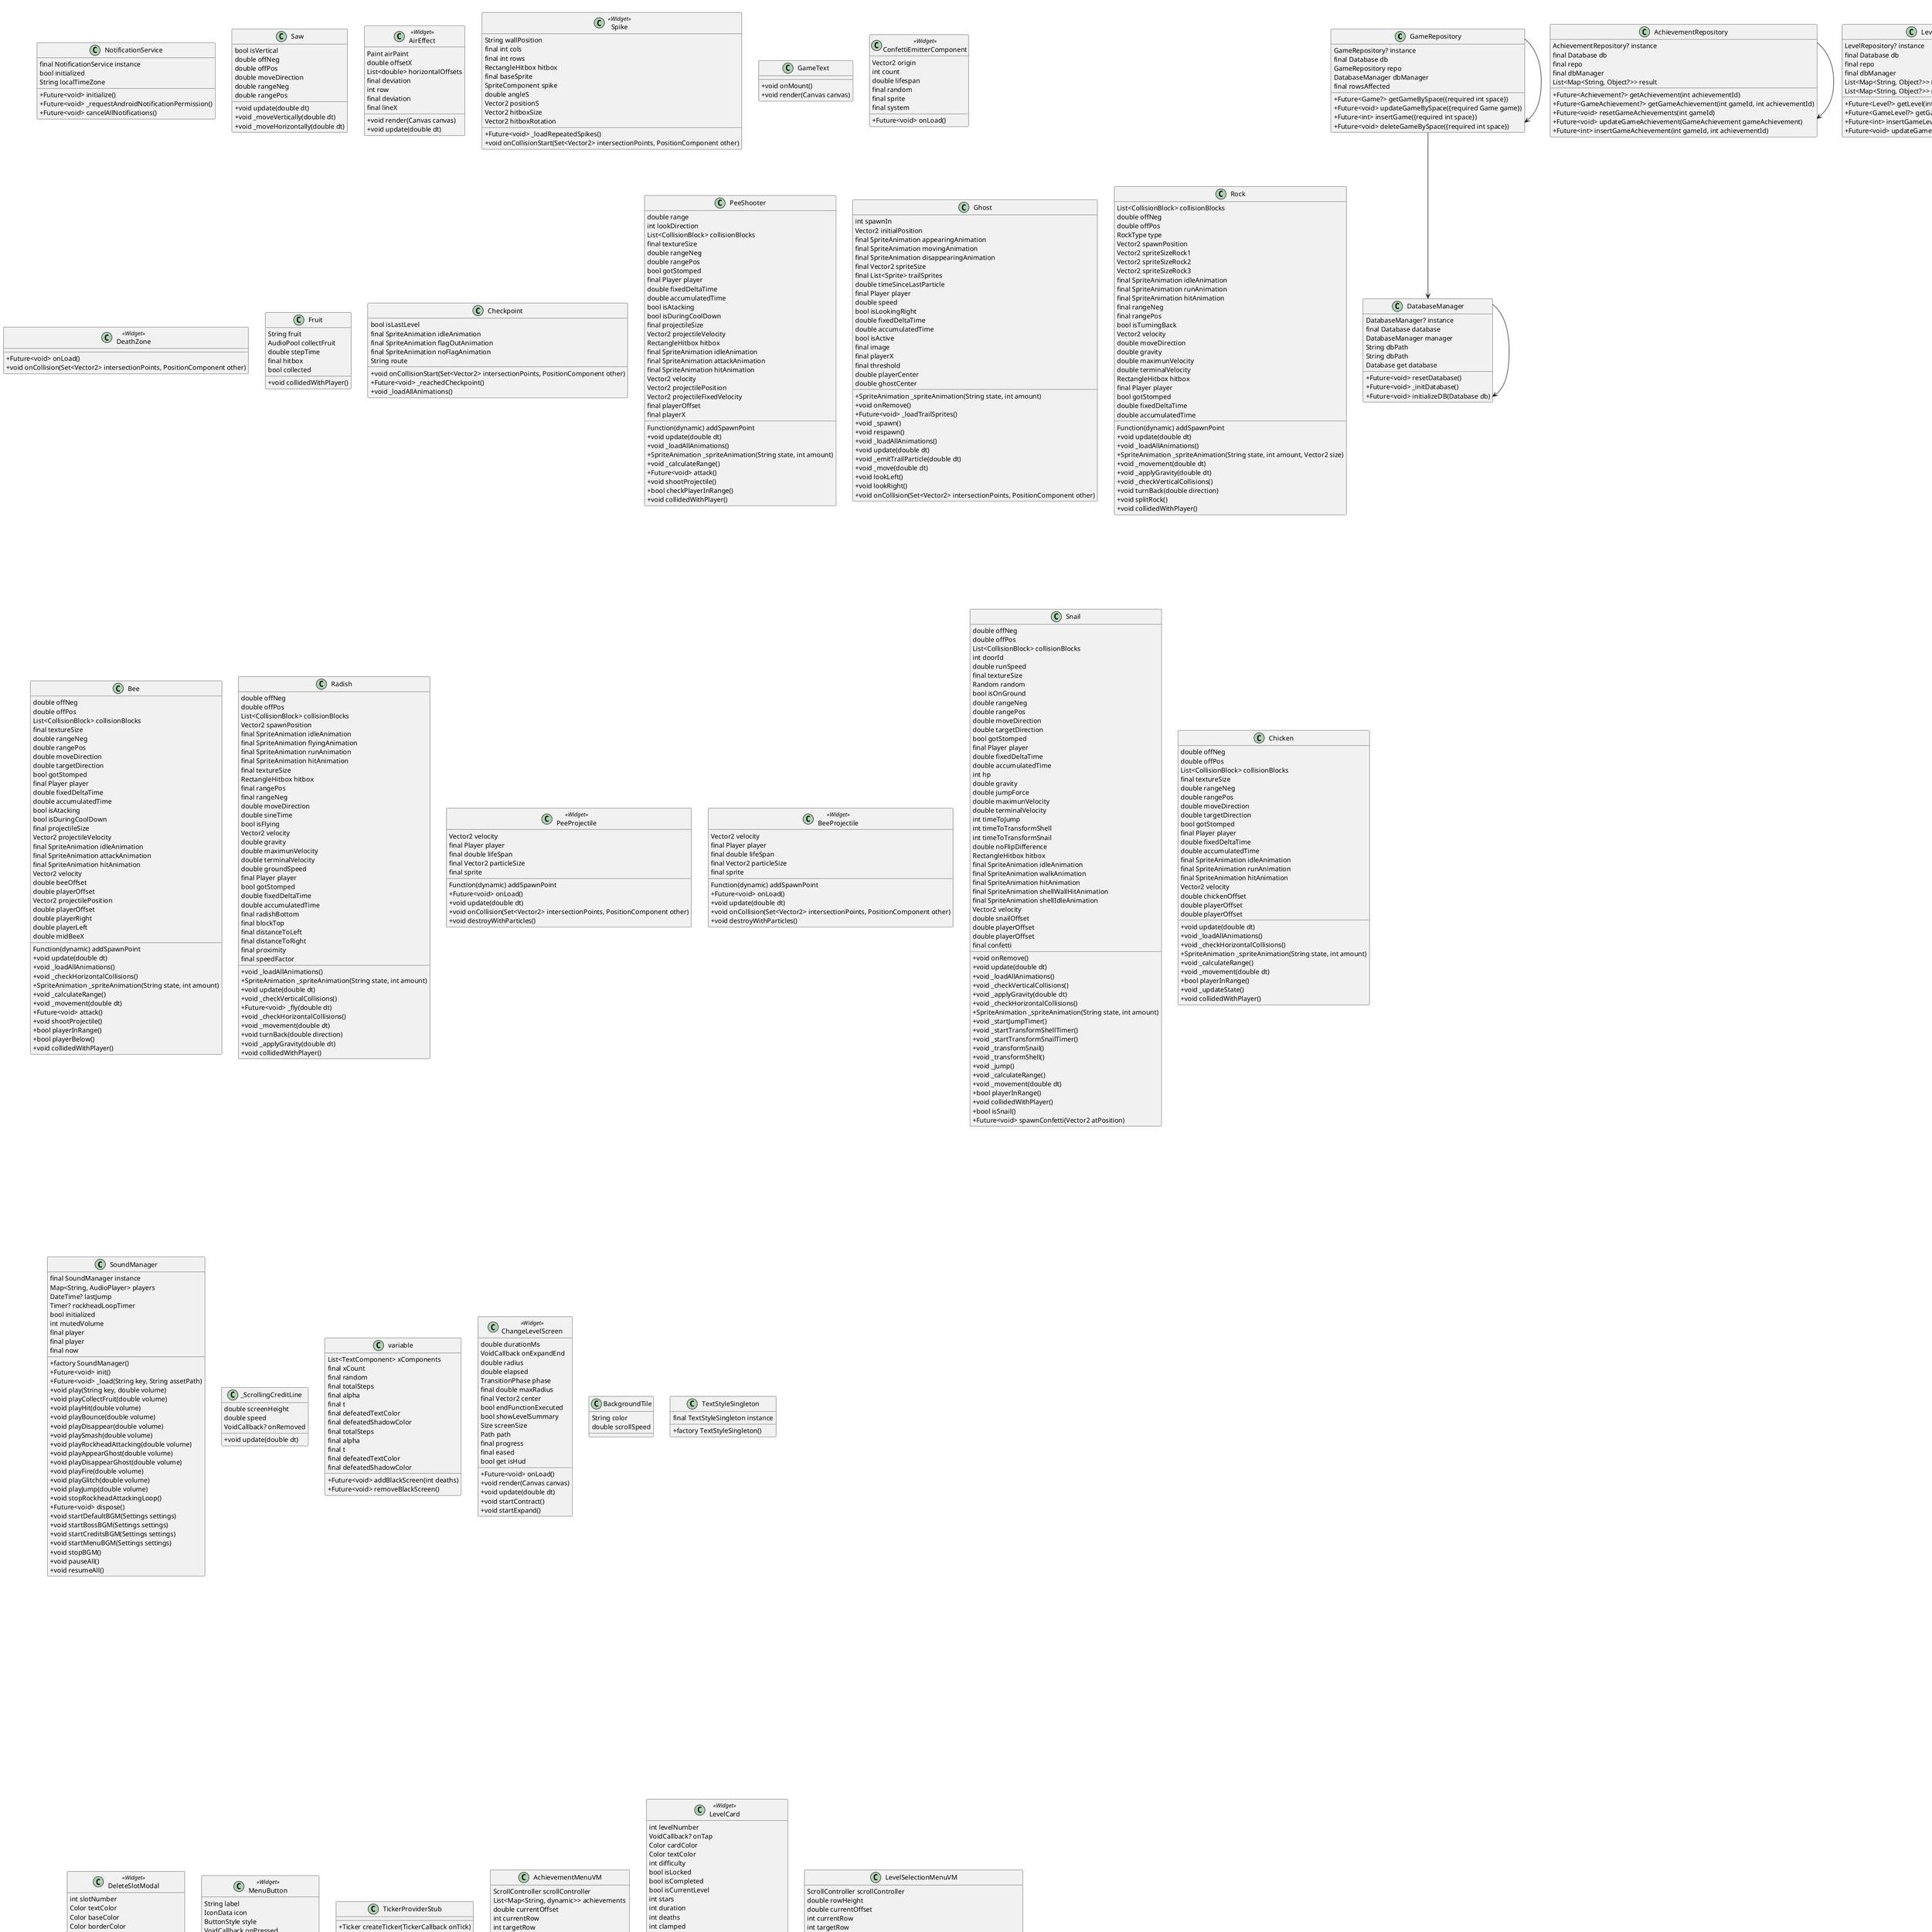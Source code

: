 @startuml
skinparam classAttributeIconSize 0
class GameRepository {
  GameRepository? instance
  final Database db
  GameRepository repo
  DatabaseManager dbManager
  final rowsAffected
  +Future<Game?> getGameBySpace({required int space})
  +Future<void> updateGameBySpace({required Game game})
  +Future<int> insertGame({required int space})
  +Future<void> deleteGameBySpace({required int space})
}
class AchievementRepository {
  AchievementRepository? instance
  final Database db
  final repo
  final dbManager
  List<Map<String, Object?>> result
  +Future<Achievement?> getAchievement(int achievementId)
  +Future<GameAchievement?> getGameAchievement(int gameId, int achievementId)
  +Future<void> resetGameAchievements(int gameId)
  +Future<void> updateGameAchievement(GameAchievement gameAchievement)
  +Future<int> insertGameAchievement(int gameId, int achievementId)
}
class LevelRepository {
  LevelRepository? instance
  final Database db
  final repo
  final dbManager
  List<Map<String, Object?>> result
  List<Map<String, Object?>> result
  +Future<Level?> getLevel(int levelId)
  +Future<GameLevel?> getGameLevel(int gameId, int levelId)
  +Future<int> insertGameLevel(GameLevel gameLevel)
  +Future<void> updateGameLevel(GameLevel gameLevel)
}
class GameCharacterRepository {
  GameCharacterRepository? instance
  final Database db
  final repo
  final dbManager
  List<Map<String, Object?>> characters
  final character
  bool unlock
  int rowsAffected
  +Future<void> insertCharactersForGame({required int gameId})
  +Future<void> deleteGameCharactersByGameId({required int gameId})
}
class SettingsRepository {
  SettingsRepository? instance
  final Database db
  final repo
  final dbManager
  +Future<void> insertDefaultsForGame({required int gameId})
  +Future<void> updateSettings(Settings settings)
  +Future<Settings?> getSettings(int gameId)
}
class GameAchievementRepository {
  GameAchievementRepository? instance
  final Database db
  final repo
  final dbManager
  List<Map<String, Object?>> achievements
  final rowsAffected
  +Future<void> insertAchievementsForGame({required int gameId})
}
class CharacterRepository {
  CharacterRepository? instance
  final Database db
  final repo
  final dbManager
  List<Map<String, Object?>> result
  +Future<Character?> getCharacter(int characterId)
  +Future<GameCharacter?> getGameCharacter(int gameId, int characterId)
  +Future<void> resetGameCharacters(int gameId)
  +Future<void> updateGameCharacter(GameCharacter gameCharacter)
  +Future<int> insertGameCharacter(int gameId, int characterId)
}
class GameLevelRepository {
  GameLevelRepository? instance
  final Database db
  num get defaultUnlockedLevels
  final repo
  final dbManager
  List<Map<String, Object?>> levels
  final level
  final rowsAffected
  +Future<void> insertLevelsForGame({required int gameId})
  +Future<void> deleteGameLevelByGameId({required int gameId})
}
class GameLevel {
  int id
  int levelId
  int gameId
  bool completed
  bool unlocked
  int stars
  DateTime dateCompleted
  DateTime lastTimeCompleted
  int? time
  int deaths
  +String toString()
}
class GameCharacter {
  int id
  int gameId
  int characterId
  bool unlocked
  bool equipped
  DateTime dateUnlocked
  +String toString()
}
class GameAchievement {
  int id
  int gameId
  int achievementId
  DateTime dateAchieved
  bool achieved
  +String toString()
}
class Level {
  Player player
  String levelName
  TiledComponent level
  List<CollisionBlock> collisionBlocks
  final Stopwatch levelTimer
  int lastMinDeaths
  int lastMinTime
  int deathCount
  int starsCollected
  int get levelTime
  GameLevel? levelData
  LevelService service
  final text
  final position
  final spawnPointsLayer
  final isVertical
  final offNeg
  final offPos
  LevelService service
  final collisionsLayer
  final backgroundLayer
  final backgroundColor
  final backgroundTile
  +Future<void> chargeLevel(GameLevel? level)
  +void _startLevel()
  +void registerDeath()
  +void stopLevelTimer()
  +void resumeLevelTimer()
  +void _addGameText()
  +void respawnObjects()
  +void _spawningObjects()
  +Future<void> saveLevel()
  +void openDoor(int doorId)
  +void starCollected()
  +void _addCollisions()
  +void addSpawnPoint(var spawnPoint)
  +void addCollisionBlock(CollisionBlock collisionBlock)
  +void removeCollisionBlock(CollisionBlock collisionBlock)
  +bool checkpointEnabled()
  +bool _hasFruits()
  +void _scrollingBackground()
}
class Game {
  int id
  DateTime createdAt
  DateTime lastTimePlayed
  int space
  int currentLevel
  int totalDeaths
  int totalTime
  +String toString()
}
class Character {
  int id
  String name
  String description
  int requiredStars
  +Character copy()
  +String toString()
}
class Achievement {
  int id
  String title
  String description
  int difficulty
  +String toString()
}
class Settings {
  int id
  int gameId
  double hudSize
  double controlSize
  bool isLeftHanded
  bool showControls
  bool isMusicActive
  bool isSoundEnabled
  double gameVolume
  double musicVolume
  +String toString()
}
class AchievementService {
  AchievementService? instance
  final AchievementRepository achievementRepository
  final service
  var gameAchievement
  final achievements
  final gameAchievements
  +Future<void> unlockAchievement(int gameId, int achievementId)
  +Future<void> resetAchievementsForGame(int gameId)
  +Future<GameAchievement?> getGameAchievementByIds({required int gameId, required int achievementId})
}
class GameService {
  GameService? instance
  final GameRepository gameRepository
  final SettingsRepository settingsRepository
  final GameLevelRepository gameLevelRepository
  final GameAchievementRepository gameAchievementRepository
  final GameCharacterRepository gameCharacterRepository
  GameService service
  DateTime epoch
  List<Game> validGames
  Game game
  Game? existing
  int newGameId
  Game newGame
  Game? game
  +Future<void> saveGameBySpace({required Game? game})
  +Future<Game> getLastPlayedOrCreate()
  +Future<void> unlockEverythingForGame({required int space})
  +Future<Game> getOrCreateGameBySpace({required int space})
  +Future<Game?> getGameBySpace({required int space})
  +Future<void> deleteGameBySpace({required int space})
}
class SettingsService {
  SettingsService? instance
  final SettingsRepository settingsRepository
  final service
  +Future<void> updateSettings(Settings settings)
  +Future<Settings?> getSettingsForGame(int gameId)
}
class LevelService {
  LevelService? instance
  final LevelRepository levelRepository
  final service
  final levels
  final gameLevels
  var gameLevel
  final now
  final newId
  final allLevels
  final currentLevelIndex
  final nextLevelId
  var nextGameLevel
  final levels
  +Future<GameLevel?> getGameLevelByGameAndLevelName({required int gameId, required String levelName})
}
class CharacterService {
  CharacterService? instance
  final CharacterRepository characterRepository
  final service
  final gameCharacter
  final characters
  List<GameCharacter> characters
  List<Character> allDefinitions
  GameCharacter? equipped
  List<GameCharacter> unlocked
  final aStars
  final bStars
  GameCharacter selected
  bool isTarget
  Character selectedDef
  final characters
  final gameCharacters
  List<GameCharacter> characters
  List<Character> allDefinitions
  GameCharacter? equipped
  List<GameCharacter> unlocked
  final aStars
  final bStars
  bool isTarget
  +Future<void> unlockCharacter(int gameId, int characterId)
  +Future<void> equipCharacter(int gameId, int characterId)
  +Future<void> resetCharactersForGame(int gameId)
  +Future<String> getEquippedCharacterName(int gameId)
  +Future<Character> getEquippedCharacter(int gameId)
}
class DatabaseManager {
  DatabaseManager? instance
  final Database database
  DatabaseManager manager
  String dbPath
  String dbPath
  Database get database
  +Future<void> resetDatabase()
  +Future<void> _initDatabase()
  +Future<void> initializeDB(Database db)
}
class AchievementManager {
  FruitCollector game
  List<Map<String, dynamic>> allAchievements
  final achievementService
  final achievementData
  final unlockedAchievements
  Achievement achievement
  GameAchievement gameAchievement
  final alreadyUnlocked
  final condition
  final nextAchievement
  +Future<void> evaluate()
  +void _showAchievementUnlocked(Achievement achievement)
  +void tryShowNextToast()
}
class NotificationService {
  final NotificationService instance
  bool initialized
  String localTimeZone
  +Future<void> initialize()
  +Future<void> _requestAndroidNotificationPermission()
  +Future<void> cancelAllNotifications()
}
class CustomHitbox {
  double offsetX
  double offsetY
  double width
  double height
}
class Door {
  int id
  Function(CollisionBlock) addCollisionBlock
  Function(CollisionBlock) removeCollisionBlock
  final textureSize
  final SpriteAnimation closeAnimation
  final SpriteAnimation openAnimation
  CollisionBlock? collisionBlock
  +void _loadAllAnimations()
  +void openDoor()
  +SpriteAnimation _spriteAnimation(String state, int amount)
}
class CollisionBlock <<Widget>> {
  bool isPlatform
  bool isSand
  +Future<void> onLoad()
}
class AlternatingBlock {
  bool isRed
  SpriteComponent spriteComponent
  Sprite blockActive
  Sprite blockInactive
  bool isRedActive
  bool timerStarted
  final List<AlternatingBlock> instances
  RectangleHitbox hitbox
  bool isActive
  final spriteSheet
  +Future<void> onLoad()
  +void _loadSprites()
  +Sprite _getTile(int col, int row)
  +void _startPeriodicToggle()
  +void _updateSprite()
  +void onCollision(Set<Vector2> intersectionPoints, PositionComponent other)
}
class LootBox {
  Function(CollisionBlock) addCollisionBlock
  Function(CollisionBlock) removeCollisionBlock
  Function(dynamic) addSpawnPoint
  String objectInside
  int hp
  final Player player
  CollisionBlock collisionBlock
  final SpriteAnimation idleAnimation
  final SpriteAnimation hitAnimation
  final textureSize
  Vector2 keyPosition
  Stars key
  +void _loadAllAnimations()
  +SpriteAnimation _spriteAnimation(String state, int amount)
  +void collidedWithPlayer()
  +void dropObject()
}
class FallingBlock {
  int fallingDuration
  Vector2 initialPosition
  bool isSideSensible
  SpriteAnimationComponent sprite
  bool isFalling
  double fixedDeltaTime
  double accumulatedTime
  Vector2 fallingVelocity
  bool isOnGround
  bool hasCollided
  bool isPlayerOnPlatform
  Player player
  List<CollisionBlock> collisionBlocks
  final delta
  final realPlayerX
  bool isWithinX
  final playerBottom
  final isOnTop
  final futureBottom
  final blockTop
  final intersectsVertically
  +Future<void> onLoad()
  +void update(double dt)
  +void _startFalling()
  +void _stopFalling()
  +void _comeBack()
  +bool _checkPlayerOnPlatform()
  +bool _checkBlockCollisionBelow(Vector2 delta)
}
class Trampoline {
  double powerBounce
  Function(CollisionBlock) addCollisionBlock
  final textureSize
  final SpriteAnimation idleAnimation
  final SpriteAnimation jumpAnimation
  CollisionBlock collisionBlock
  final Player player
  +void _loadAllAnimations()
  +SpriteAnimation _spriteAnimation(String state, int amount)
  +void collidedWithPlayer()
}
class Saw {
  bool isVertical
  double offNeg
  double offPos
  double moveDirection
  double rangeNeg
  double rangePos
  +void update(double dt)
  +void _moveVertically(double dt)
  +void _moveHorizontally(double dt)
}
class AirEffect <<Widget>> {
  Paint airPaint
  double offsetX
  List<double> horizontalOffsets
  final deviation
  int row
  final deviation
  final lineX
  +void render(Canvas canvas)
  +void update(double dt)
}
class Spike <<Widget>> {
  String wallPosition
  final int cols
  final int rows
  RectangleHitbox hitbox
  final baseSprite
  SpriteComponent spike
  double angleS
  Vector2 positionS
  Vector2 hitboxSize
  Vector2 hitboxRotation
  +Future<void> _loadRepeatedSpikes()
  +void onCollisionStart(Set<Vector2> intersectionPoints, PositionComponent other)
}
class FireBlock <<Widget>> {
  int startIn
  String fireDirection
  Function(CollisionBlock) addCollisionBlock
  final SpriteAnimation onAnimation
  final SpriteAnimation offAnimation
  final SpriteAnimationGroupComponent<FireBlockState> fireSprite
  bool isOn
  final Map<int, int> fireBlockCounters
  CollisionBlock collisionBlock
  RectangleHitbox attackHitbox
  Vector2 collisionPosition
  Vector2 hitboxPosition
  Vector2 spritePosition
  double spriteAngle
  final isFirstInstance
  final isPlayerInside
  +Future<void> onLoad()
  +void onRemove()
  +void rotate()
  +void _loadAnimations()
  +SpriteAnimation _spriteAnimation(String state, int amount)
  +void _startPeriodicToggle()
  +void onCollision(Set<Vector2> intersectionPoints, PositionComponent other)
  +void removeSound()
}
class Fan {
  bool directionRight
  double fanDistance
  Function(CollisionBlock) addCollisionBlock
  final textureSize
  CollisionBlock collisionBlock
  final SpriteAnimation offAnimation
  final SpriteAnimation onAnimation
  final Player player
  final fanDirection
  final Vector2 windVelocity
  Vector2 hitboxSize
  +void createHitbox()
  +void _loadAllAnimations()
  +SpriteAnimation _spriteAnimation(String state, int amount)
  +void collidedWithPlayer()
  +void onCollisionEnd(PositionComponent other)
}
class GameText {
  +void onMount()
  +void render(Canvas canvas)
}
class ConfettiEmitterComponent <<Widget>> {
  Vector2 origin
  int count
  double lifespan
  final random
  final sprite
  final system
  +Future<void> onLoad()
}
class Stars {
  String name
  double stepTime
  bool collected
  final previousBest
  final newStars
  +void collidedWithPlayer()
}
class DeathZone <<Widget>> {
  +Future<void> onLoad()
  +void onCollision(Set<Vector2> intersectionPoints, PositionComponent other)
}
class Player {
  String character
  SpriteAnimation idleAnimation
  SpriteAnimation runningAnimation
  SpriteAnimation jumpingAnimation
  SpriteAnimation fallingAnimation
  SpriteAnimation hitAnimation
  SpriteAnimation appearingAnimation
  SpriteAnimation disappearingAnimation
  SpriteAnimation doubleJumpingAnimation
  SpriteAnimation wallSlideAnimation
  double gravity
  double jumpForce
  double maximunVelocity
  double terminalVelocity
  double moveSpeed
  bool hasReached
  double horizontalMovement
  Vector2 statringPosition
  Vector2 velocity
  Vector2 windVelocity
  bool isOnGround
  bool isOnWall
  bool isOnSand
  bool hasJumped
  int jumpCount
  double fixedDeltaTime
  double accumulatedTime
  bool hasDoubleJumped
  int lastWall
  bool gotHit
  bool isRespawning
  bool isLeftKeyPressed
  bool isRightKeyPressed
  bool isDownPressed
  List<CollisionBlock> collisionBlocks
  CustomHitbox hitbox
  PlayerState playerState
  final isOnRightWall
  final currentWall
  final banana
  +void update(double dt)
  +bool onKeyEvent(KeyEvent event, Set<LogicalKeyboardKey> keysPressed)
  +void onCollisionStart(Set<Vector2> intersectionPoints, PositionComponent other)
  +void onCollision(Set<Vector2> intersectionPoints, PositionComponent other)
  +void _loadAllAnimations()
  +SpriteAnimation _spriteAnimation(String state, int amount, {double stepTime = stepTime})
  +SpriteAnimation _specialSpriteAnimation(String state, int amount)
  +void _updatePlayerMovement(double dt)
  +void _playerJump(double dt)
  +void _updatePlayerState()
  +void _checkHorizontalCollisions()
  +void _applyGravity(double dt)
  +void _checkVerticalCollisions()
  +Future<void> _respawn()
  +Future<void> _animationRespawn()
  +Future<void> _reachedCheckpoint(Checkpoint other)
  +void collidedWithEnemy()
  +void updateCharacter()
  +void loadNewCharacterAnimations()
}
class Fruit {
  String fruit
  AudioPool collectFruit
  double stepTime
  final hitbox
  bool collected
  +void collidedWithPlayer()
}
class Checkpoint {
  bool isLastLevel
  final SpriteAnimation idleAnimation
  final SpriteAnimation flagOutAnimation
  final SpriteAnimation noFlagAnimation
  String route
  +void onCollisionStart(Set<Vector2> intersectionPoints, PositionComponent other)
  +Future<void> _reachedCheckpoint()
  +void _loadAllAnimations()
}
class PeeShooter {
  double range
  int lookDirection
  List<CollisionBlock> collisionBlocks
  Function(dynamic) addSpawnPoint
  final textureSize
  double rangeNeg
  double rangePos
  bool gotStomped
  final Player player
  double fixedDeltaTime
  double accumulatedTime
  bool isAtacking
  bool isDuringCoolDown
  final projectileSize
  Vector2 projectileVelocity
  RectangleHitbox hitbox
  final SpriteAnimation idleAnimation
  final SpriteAnimation attackAnimation
  final SpriteAnimation hitAnimation
  Vector2 velocity
  Vector2 projectilePosition
  Vector2 projectileFixedVelocity
  final playerOffset
  final playerX
  +void update(double dt)
  +void _loadAllAnimations()
  +SpriteAnimation _spriteAnimation(String state, int amount)
  +void _calculateRange()
  +Future<void> attack()
  +void shootProjectile()
  +bool checkPlayerInRange()
  +void collidedWithPlayer()
}
class Ghost {
  int spawnIn
  Vector2 initialPosition
  final SpriteAnimation appearingAnimation
  final SpriteAnimation movingAnimation
  final SpriteAnimation disappearingAnimation
  final Vector2 spriteSize
  final List<Sprite> trailSprites
  double timeSinceLastParticle
  final Player player
  double speed
  bool isLookingRight
  double fixedDeltaTime
  double accumulatedTime
  bool isActive
  final image
  final playerX
  final threshold
  double playerCenter
  double ghostCenter
  +SpriteAnimation _spriteAnimation(String state, int amount)
  +void onRemove()
  +Future<void> _loadTrailSprites()
  +void _spawn()
  +void respawn()
  +void _loadAllAnimations()
  +void update(double dt)
  +void _emitTrailParticle(double dt)
  +void _move(double dt)
  +void lookLeft()
  +void lookRight()
  +void onCollision(Set<Vector2> intersectionPoints, PositionComponent other)
}
class Rock {
  List<CollisionBlock> collisionBlocks
  double offNeg
  double offPos
  RockType type
  Function(dynamic) addSpawnPoint
  Vector2 spawnPosition
  Vector2 spriteSizeRock1
  Vector2 spriteSizeRock2
  Vector2 spriteSizeRock3
  final SpriteAnimation idleAnimation
  final SpriteAnimation runAnimation
  final SpriteAnimation hitAnimation
  final rangeNeg
  final rangePos
  bool isTurningBack
  Vector2 velocity
  double moveDirection
  double gravity
  double maximunVelocity
  double terminalVelocity
  RectangleHitbox hitbox
  final Player player
  bool gotStomped
  double fixedDeltaTime
  double accumulatedTime
  +void update(double dt)
  +void _loadAllAnimations()
  +SpriteAnimation _spriteAnimation(String state, int amount, Vector2 size)
  +void _movement(double dt)
  +void _applyGravity(double dt)
  +void _checkVerticalCollisions()
  +void turnBack(double direction)
  +void splitRock()
  +void collidedWithPlayer()
}
class Bee {
  double offNeg
  double offPos
  List<CollisionBlock> collisionBlocks
  Function(dynamic) addSpawnPoint
  final textureSize
  double rangeNeg
  double rangePos
  double moveDirection
  double targetDirection
  bool gotStomped
  final Player player
  double fixedDeltaTime
  double accumulatedTime
  bool isAtacking
  bool isDuringCoolDown
  final projectileSize
  Vector2 projectileVelocity
  final SpriteAnimation idleAnimation
  final SpriteAnimation attackAnimation
  final SpriteAnimation hitAnimation
  Vector2 velocity
  double beeOffset
  double playerOffset
  Vector2 projectilePosition
  double playerOffset
  double playerRight
  double playerLeft
  double midBeeX
  +void update(double dt)
  +void _loadAllAnimations()
  +void _checkHorizontalCollisions()
  +SpriteAnimation _spriteAnimation(String state, int amount)
  +void _calculateRange()
  +void _movement(double dt)
  +Future<void> attack()
  +void shootProjectile()
  +bool playerInRange()
  +bool playerBelow()
  +void collidedWithPlayer()
}
class Radish {
  double offNeg
  double offPos
  List<CollisionBlock> collisionBlocks
  Vector2 spawnPosition
  final SpriteAnimation idleAnimation
  final SpriteAnimation flyingAnimation
  final SpriteAnimation runAnimation
  final SpriteAnimation hitAnimation
  final textureSize
  RectangleHitbox hitbox
  final rangePos
  final rangeNeg
  double moveDirection
  double sineTime
  bool isFlying
  Vector2 velocity
  double gravity
  double maximunVelocity
  double terminalVelocity
  double groundSpeed
  final Player player
  bool gotStomped
  double fixedDeltaTime
  double accumulatedTime
  final radishBottom
  final blockTop
  final distanceToLeft
  final distanceToRight
  final proximity
  final speedFactor
  +void _loadAllAnimations()
  +SpriteAnimation _spriteAnimation(String state, int amount)
  +void update(double dt)
  +void _checkVerticalCollisions()
  +Future<void> _fly(double dt)
  +void _checkHorizontalCollisions()
  +void _movement(double dt)
  +void turnBack(double direction)
  +void _applyGravity(double dt)
  +void collidedWithPlayer()
}
class SpikeHead {
  bool isReversed
  final SpriteAnimation idleAnimation
  final SpriteAnimation atackDownAnimation
  final SpriteAnimation atackAnimation
  final SpriteAnimation atackTopAnimation
  double stepTime
  final textureSize
  CustomHitbox hitbox
  bool isAtacking
  bool isComingBack
  Player player
  Vector2 initialPosition
  Vector2 velocity
  double fixedDeltaTime
  double accumulatedTime
  var actualPosition
  final rockheadVisionLeft
  final rockheadVisionRight
  final playerY
  final rockheadY
  final playerMid
  final isAligned
  final isAbove
  +void _loadAllStates()
  +SpriteAnimation _spriteAnimation(String state, int amount)
  +void onCollisionStart(Set<Vector2> intersectionPoints, PositionComponent other)
  +void _updateMovement(double dt)
  +void update(double dt)
  +void checkPlayerPosition()
  +void attack(int direction)
  +void comeBack()
}
class PeeProjectile <<Widget>> {
  Vector2 velocity
  Function(dynamic) addSpawnPoint
  final Player player
  final double lifeSpan
  final Vector2 particleSize
  final sprite
  +Future<void> onLoad()
  +void update(double dt)
  +void onCollision(Set<Vector2> intersectionPoints, PositionComponent other)
  +void destroyWithParticles()
}
class BeeProjectile <<Widget>> {
  Vector2 velocity
  Function(dynamic) addSpawnPoint
  final Player player
  final double lifeSpan
  final Vector2 particleSize
  final sprite
  +Future<void> onLoad()
  +void update(double dt)
  +void onCollision(Set<Vector2> intersectionPoints, PositionComponent other)
  +void destroyWithParticles()
}
class Snail {
  double offNeg
  double offPos
  List<CollisionBlock> collisionBlocks
  int doorId
  double runSpeed
  final textureSize
  Random random
  bool isOnGround
  double rangeNeg
  double rangePos
  double moveDirection
  double targetDirection
  bool gotStomped
  final Player player
  double fixedDeltaTime
  double accumulatedTime
  int hp
  double gravity
  double jumpForce
  double maximunVelocity
  double terminalVelocity
  int timeToJump
  int timeToTransformShell
  int timeToTransformSnail
  double noFlipDifference
  RectangleHitbox hitbox
  final SpriteAnimation idleAnimation
  final SpriteAnimation walkAnimation
  final SpriteAnimation hitAnimation
  final SpriteAnimation shellWallHitAnimation
  final SpriteAnimation shellIdleAnimation
  Vector2 velocity
  double snailOffset
  double playerOffset
  double playerOffset
  final confetti
  +void onRemove()
  +void update(double dt)
  +void _loadAllAnimations()
  +void _checkVerticalCollisions()
  +void _applyGravity(double dt)
  +void _checkHorizontalCollisions()
  +SpriteAnimation _spriteAnimation(String state, int amount)
  +void _startJumpTimer()
  +void _startTransformShellTimer()
  +void _startTransformSnailTimer()
  +void _transformSnail()
  +void _transformShell()
  +void _jump()
  +void _calculateRange()
  +void _movement(double dt)
  +bool playerInRange()
  +void collidedWithPlayer()
  +bool isSnail()
  +Future<void> spawnConfetti(Vector2 atPosition)
}
class Chicken {
  double offNeg
  double offPos
  List<CollisionBlock> collisionBlocks
  final textureSize
  double rangeNeg
  double rangePos
  double moveDirection
  double targetDirection
  bool gotStomped
  final Player player
  double fixedDeltaTime
  double accumulatedTime
  final SpriteAnimation idleAnimation
  final SpriteAnimation runAnimation
  final SpriteAnimation hitAnimation
  Vector2 velocity
  double chickenOffset
  double playerOffset
  double playerOffset
  +void update(double dt)
  +void _loadAllAnimations()
  +void _checkHorizontalCollisions()
  +SpriteAnimation _spriteAnimation(String state, int amount)
  +void _calculateRange()
  +void _movement(double dt)
  +bool playerInRange()
  +void _updateState()
  +void collidedWithPlayer()
}
class SoundManager {
  final SoundManager instance
  Map<String, AudioPlayer> players
  DateTime? lastJump
  Timer? rockheadLoopTimer
  bool initialized
  int mutedVolume
  final player
  final player
  final now
  +factory SoundManager()
  +Future<void> init()
  +Future<void> _load(String key, String assetPath)
  +void play(String key, double volume)
  +void playCollectFruit(double volume)
  +void playHit(double volume)
  +void playBounce(double volume)
  +void playDisappear(double volume)
  +void playSmash(double volume)
  +void playRockheadAttacking(double volume)
  +void playAppearGhost(double volume)
  +void playDisappearGhost(double volume)
  +void playFire(double volume)
  +void playGlitch(double volume)
  +void playJump(double volume)
  +void stopRockheadAttackingLoop()
  +Future<void> dispose()
  +void startDefaultBGM(Settings settings)
  +void startBossBGM(Settings settings)
  +void startCreditsBGM(Settings settings)
  +void startMenuBGM(Settings settings)
  +void stopBGM()
  +void pauseAll()
  +void resumeAll()
}
class CreditsScreen <<Widget>> {
  Function gameAdd
  Function gameRemove
  FruitCollector game
  List<_ScrollingCreditLine> creditLines
  Vector2 screenSize
  RectangleComponent fadeOverlay
  _FadeUpdateComponent fadeUpdateComponent
  bool hasFinished
  double durationInSeconds
  double elapsed
  double progress
  double spacing
  double startY
  TextStyle titleStyle
  TextStyle finalStyle
  double titleFontSize
  String rawText
  String trimmed
  bool isFinal
  bool isSectionTitle
  bool isBigTitle
  bool isLast
  String clean
  double yOffset
  String char
  final color
  String clean
  double yOffset
  TextStyle style
  +Future<void> show()
  +void _startFadeOverlay()
  +void _spawnCreditLines()
  +void _onCreditsFinished()
}
class _ScrollingCreditLine {
  double screenHeight
  double speed
  VoidCallback? onRemoved
  +void update(double dt)
}
class _FadeUpdateComponent <<Widget>> {
  +void update(double dt)
}
class DeathScreen {
  Function gameAdd
  Function gameRemove
  FruitCollector game
  final random
  RectangleComponent blackScreen
}
class variable {
  List<TextComponent> xComponents
  final xCount
  final random
  final totalSteps
  final alpha
  final t
  final defeatedTextColor
  final defeatedShadowColor
  final totalSteps
  final alpha
  final t
  final defeatedTextColor
  final defeatedShadowColor
  +Future<void> addBlackScreen(int deaths)
  +Future<void> removeBlackScreen()
}
class ChangeLevelScreen <<Widget>> {
  double durationMs
  VoidCallback onExpandEnd
  double radius
  double elapsed
  TransitionPhase phase
  final double maxRadius
  final Vector2 center
  bool endFunctionExecuted
  bool showLevelSummary
  Size screenSize
  Path path
  final progress
  final eased
  bool get isHud
  +Future<void> onLoad()
  +void render(Canvas canvas)
  +void update(double dt)
  +void startContract()
  +void startExpand()
}
class LevelSummaryOverlay <<Widget>> {
  VoidCallback onContinue
  FruitCollector game
  String get levelName
  int get difficulty
  int get deaths
  int get stars
  int get time
  List<Widget> stars
  int minutes
  int remainingSeconds
  String paddedSeconds
  +Widget build(BuildContext context)
  +Widget _iconValue({required IconData icon, required String value, required TextStyle style})
  +Widget _starsRow(int count)
  +String _formatTime(int seconds)
  +String _difficultyText(int value)
}
class LoadingBanana {
  FruitCollector game
  final buttonSize
  final image
  +Future<void> show()
  +void onGameResize(Vector2 size)
}
class BackgroundTile {
  String color
  double scrollSpeed
}
class CharacterManager {
  FruitCollector game
  List<Map<String, dynamic>> allCharacters
  final characterService
  final charactersData
  final userStars
  Character character
  GameCharacter gameCharacter
  final alreadyUnlocked
  final nextCharacter
  +Future<void> evaluate()
  +void _showCharacterUnlocked(Character character)
  +void tryShowNextToast()
}
class TextStyleSingleton {
  final TextStyleSingleton instance
  +factory TextStyleSingleton()
}
class LevelSelection <<Widget>> {
  double buttonSize
  bool isAvaliable
  +void onTapDown(TapDownEvent event)
}
class AchievementsButton <<Widget>> {
  double buttonSize
  bool isAvaliable
  +void onTapDown(TapDownEvent event)
}
class CustomJoystick <<Widget>> {
  double controlSize
  double leftMargin
  JoystickComponent joystick
  Player player
  bool wasIdle
  Vector2 tapPosition
  double screenWidth
  double screenHeight
  bool isLeftSideTap
  bool isBottomHalf
  +Future<void> onLoad()
  +void _addJoystick()
  +void update(double dt)
  +void onGameResize(Vector2 size)
  +void _updateJoystick()
  +void onTapDown(TapDownEvent event)
  +void onTapUp(TapUpEvent event)
}
class JumpButton <<Widget>> {
  double buttonSize
  SpriteComponent buttonSprite
  +void onGameResize(Vector2 gameSize)
  +void _setSizeAndPosition(Vector2 gameSize)
  +? Vector2(0, gameSize.y / 2)
  +void onTapDown(TapDownEvent event)
  +void onTapUp(TapUpEvent event)
}
class OpenMenuButton <<Widget>> {
  double buttonSize
  bool isAvaliable
  +void onGameResize(Vector2 size)
  +void onTapDown(TapDownEvent event)
}
class ChangePlayerSkinButton <<Widget>> {
  double buttonSize
  bool isAvaliable
  +void onTapDown(TapDownEvent event)
}
class PauseMenu <<Widget>> {
  FruitCollector game
  +Widget build(BuildContext context)
}
class PauseMenuVM {
  FruitCollector game
  final TextStyle textStyle
  String get pauseTitle
  String get resumeLabel
  String get settingsLabel
  String get mainMenuLabel
  bool get canResume
  +void initialize()
  +void resumeGame()
  +void openSettings()
  +void goToMainMenu()
}
class SettingsMenu <<Widget>> {
  FruitCollector game
  +Widget build(BuildContext context)
}
class ToggleMusicVolumeWidget <<Widget>> {
  FruitCollector game
  Function updateMusicVolume
}
class _ToggleMusicVolumeWidgetState <<Widget>> {
  FruitCollector game
  Function updateMusicVolume
  bool isMuted
  double value
  bool isSliderActive
  +Widget build(BuildContext context)
  +double? onChanged(dynamic value)
  +void changeState()
}
class ResizeHUD <<Widget>> {
  FruitCollector game
  Function updateSizeHUD
}
class _ResizeHUDState <<Widget>> {
  FruitCollector game
  Function updateSizeHUD
  double value
  +Widget build(BuildContext context)
  +double? onChanged(dynamic value)
}
class ResizeControls <<Widget>> {
  FruitCollector game
  Function updateSizeControls
  Function updateIsLeftHanded
  Function updateShowControls
}
class _ResizeControlsState <<Widget>> {
  FruitCollector game
  Function updateSizeControls
  Function updateIsLeftHanded
  Function updateShowControls
  double value
  bool isLeftHanded
  bool showControls
  bool get isDesktop
  +Widget build(BuildContext context)
  +double? onChanged(dynamic value)
}
class NumberSlider <<Widget>> {
  FruitCollector game
  double value
  double minValue
  Function(dynamic) onChanged
  bool isActive
  +_NumberSliderState createState()
}
class _NumberSliderState <<Widget>> {
  FruitCollector game
  double value
  Function(dynamic) onChanged
  bool isActive
  +set setValue(double newValue)
  +void didUpdateWidget(covariant NumberSlider oldWidget)
  +Widget build(BuildContext context)
}
class ToggleGameVolumeWidget <<Widget>> {
  FruitCollector game
  Function updateGameVolume
}
class _ToggleGameVolumeWidgetState <<Widget>> {
  FruitCollector game
  Function updateGameVolume
  bool isMuted
  double value
  bool isSliderActive
  +Widget build(BuildContext context)
  +double? onChanged(dynamic value)
  +void changeState()
}
class SettingsMenuViewModel {
  double hudSize
  double controlSize
  double gameVolume
  double musicVolume
  bool isLeftHanded
  bool showControls
  FruitCollector game
  +void init({required FruitCollector game})
  +void updateHudSize(double value)
  +void updateControlSize(double value)
  +void updateGameVolume(double value)
  +void updateMusicVolume(double value)
  +void updateIsLeftHanded(bool value)
  +void updateShowControls(bool value)
  +void applySettings()
  +void backToPauseMenu()
  +void confirmAndBackToPauseMenu()
}
class MainMenu <<Widget>> {
  FruitCollector game
  double topPadding
  bool isMobile
  +Widget build(BuildContext context)
}
class GameSelector <<Widget>> {
  FruitCollector game
  double topPadding
  +Widget build(BuildContext context)
}
class BackgroundWidget <<Widget>> {
}
class _BackgroundWidgetState <<Widget>> {
  List<String> gifPaths
  int currentGif
  Timer gifTimer
  +void initState()
  +void dispose()
  +Widget build(BuildContext context)
}
class SlotButton <<Widget>> {
  Game? gameSlot
  int slotNumber
  Color textColor
  ButtonStyle style
  VoidCallback onPressed
  VoidCallback onDelete
  bool isEmpty
  +Widget build(BuildContext context)
}
class DeleteSlotModal <<Widget>> {
  int slotNumber
  Color textColor
  Color baseColor
  Color borderColor
  VoidCallback onCancel
  VoidCallback onConfirm
  +Widget build(BuildContext context)
}
class MenuButton <<Widget>> {
  String label
  IconData icon
  ButtonStyle style
  VoidCallback onPressed
  bool enabled
  +Widget build(BuildContext context)
}
class TickerProviderStub {
  +Ticker createTicker(TickerCallback onTick)
}
class MainMenuVM {
  FruitCollector game
  TickerProvider vsync
  final AnimationController logoController
  final Animation<double> logoAnimation
  GameService service
  Game lastGame
  bool isSoundOn
  bool isLoading
  bool get isSoundOn
  bool get isLoading
  String get titleText
  String get continueLabel
  String get loadGameLabel
  String get quitLabel
  +Future<void> initialize(BuildContext context)
  +bool isMobile(BuildContext context)
  +Future<void> _loadLastGame()
  +void _applyInitialMusic()
  +void toggleVolume()
  +Future<void> onContinuePressed()
  +void onLoadGamePressed()
  +void onQuitPressed()
  +void dispose()
}
class GameSelectorVM {
  FruitCollector game
  Game? slot1
  Game? slot2
  Game? slot3
  GameService? gameService
  int? slotToDelete
  Game? get slot1
  Game? get slot2
  Game? get slot3
  int? get slotToDelete
  String get titleText
  String get backLabel
  +Future<void> _ensureGameService()
  +Future<void> loadSlots()
  +Future<void> selectSlot(int slotNumber)
  +void confirmDelete(int slotNumber)
  +void cancelDelete()
  +Future<void> deleteSlot(int slotNumber)
  +void goBackToMainMenu()
}
class AchievementMenu <<Widget>> {
  FruitCollector game
  List<Map<String, dynamic>> achievements
}
class _AchievementMenuState <<Widget>> {
  ScrollController scrollController
  double currentOffset
  int currentRow
  int targetRow
  double targetOffset
  double maxWidth
  double maxHeight
  Map<String, dynamic> achievementData
  Achievement achievement
  GameAchievement gameAchievement
  +void _scrollByRow({required bool forward})
  +void _onBack()
  +Widget build(BuildContext context)
  +void dispose()
}
class AchievementDetails <<Widget>> {
  FruitCollector game
  Achievement achievement
  GameAchievement gameAchievement
  double maxWidth
  double maxHeight
  double imageSize
  +Widget build(BuildContext context)
  +void _onBack()
}
class AchievementToast <<Widget>> {
  Achievement achievement
  VoidCallback onDismiss
  FruitCollector game
  +Widget build(BuildContext context)
  +void onTap()
}
class AchievementMenuVM {
  ScrollController scrollController
  List<Map<String, dynamic>> achievements
  double currentOffset
  int currentRow
  int targetRow
  double targetOffset
  +void scrollByRow({required bool forward})
  +void dispose()
}
class BaseModel {
  bool disposed
  String? errorTitle
  String? errorDescription
  String? emptyTitle
  String? emptyDescription
  bool busy
  bool get busy
  bool isEmpty
  bool hasErrors
  +void dispose()
  +void notifyListeners()
  +void setBusy(bool value)
  +void setEmpty({bool empty = true})
  +void setError({String? errorTitle, String? errorDescription})
}
class LevelSelectionMenu <<Widget>> {
  int totalLevels
  FruitCollector game
  ScrollController scrollController
  double maxWidth
  double maxHeight
  double availableWidth
  double calculatedCardsPerRow
  double cardsPerRow
  double cardSize
  double rowHeight
  double currentOffset
  int currentRow
  int targetRow
  double targetOffset
  int level
  bool isUnlocked
  bool isCompleted
  +Widget build(BuildContext context)
  +void onBack()
  +void scrollByRow({required bool forward, required double rowSize})
}
class LevelCard <<Widget>> {
  int levelNumber
  VoidCallback? onTap
  Color cardColor
  Color textColor
  int difficulty
  bool isLocked
  bool isCompleted
  bool isCurrentLevel
  int stars
  int duration
  int deaths
  int clamped
  double t
  HSLColor hsl
  HSLColor lighter
  Color disabledColor
  Color baseBorderColor
  String timeText
  String deathsText
  +Color _calculateBorderColor()
  +Color _lighten(Color color, double amount)
  +Widget build(BuildContext context)
  +? _lighten(cardColor, 0.075)
}
class LevelSelectionMenuVM {
  ScrollController scrollController
  double rowHeight
  double currentOffset
  int currentRow
  int targetRow
  double targetOffset
  +void scrollByRow({required bool forward, required double rowSize})
  +void dispose()
}
class CharacterToast <<Widget>> {
  Character character
  VoidCallback onDismiss
  FruitCollector game
  +Widget build(BuildContext context)
  +void onTap()
}
class CharacterSelection <<Widget>> {
  FruitCollector game
  double maxWidth
  double maxHeight
  double avatarSize
  +Widget build(BuildContext context)
}
class CharacterCardFlip <<Widget>> {
  double angle
  bool isFrontVisible
  bool isUnlocked
  Character character
  double size
  VoidCallback onTap
  +Widget build(BuildContext context)
  +? _buildFront()
  +Widget _buildFront()
  +Widget _buildBack()
}
class CharacterSelectionVM {
  final AnimationController animationController
  final Animation<double> rotation
  bool isFront
  FruitCollector game
  int selectedCharacterIndex
  int numCharacters
  final int userStars
  Character get currentCharacter
  GameCharacter get currentGameCharacter
  double get angle
  +void _notifyListeners()
  +void refreshFromGame()
  +void _initializeData()
  +void nextCharacter()
  +void previousCharacter()
  +void selectCharacter()
  +void goBack()
  +void flipCard()
  +void dispose()
}
class BaseWidget {
  T? model
  Widget? child
  +final Function(T)
  +final Function(T)
}
class _BaseWidgetState <<Widget>> {
  T? model
  +void initState()
  +Widget build(BuildContext context)
}
class FruitCollector <<Widget>> {
  CameraComponent cam
  GameService? gameService
  LevelService? levelService
  SettingsService? settingsService
  AchievementService? achievementService
  CharacterService? characterService
  Player player
  Level level
  Character character
  Settings settings
  bool isOnMenu
  List<Map<String, dynamic>> levels
  List<Map<String, dynamic>> achievements
  List<Map<String, dynamic>> characters
  bool duringBlackScreen
  bool duringRemovingBlackScreen
  CustomJoystick customJoystick
  ChangePlayerSkinButton? changeSkinButton
  OpenMenuButton? menuButton
  LevelSelection? levelSelectionButton
  AchievementsButton? achievementsButton
  JumpButton? jumpButton
  bool isJoystickAdded
  final Vector2 leftControlPosition
  final AchievementManager achievementManager
  final CharacterManager characterManager
  bool isShowingAchievementToast
  bool isShowingCharacterToast
  Map<String, List<dynamic>> pendingToasts
  Achievement? currentShowedAchievement
  int? currentMenuIndexShowedCharacter
  Character? currentToastShowedCharacter
  Achievement? currentAchievement
  GameAchievement? currentGameAchievement
  Map<int, int> levelTimes
  Map<int, int> levelDeaths
  final soundManager
  final pixelAdventure
  final pixelAdventure
  GameService service
  int currentLevel
  GameLevel currentGameLevel
  GameLevel nextGameLevel
  final service
  final gameDeaths
  double width
  double height
  Size fixedSize
  +Future<void> chargeSlot(int space)
  +void loadButtonsAndHud()
  +void initializateButtons()
  +void addOverlays()
  +void reloadAllButtons()
  +void removeControls()
  +void addAllButtons()
  +void updateGlobalStats()
  +Future<void> completeLevel()
  +void _loadActualLevel()
  +void addJoystick()
  +Future<void> getGameService()
  +Future<void> getLevelService()
  +Future<void> getAchievementService()
  +Future<void> getCharacterService()
  +Future<void> getSettingsService()
  +void toggleBlockButtons(bool isLocked)
  +void toggleBlockWindowResize(bool isLocked)
  +void updateCharacter()
  +void pauseEngine()
  +void resumeEngine()
}
class CollisionableWithHitbox <<Mixin>> {
}
class PlayerCollidable <<Mixin>> {
}
GameRepository --> GameRepository
GameRepository --> DatabaseManager
AchievementRepository --> AchievementRepository
LevelRepository --> LevelRepository
GameCharacterRepository --> GameCharacterRepository
SettingsRepository --> SettingsRepository
GameAchievementRepository --> GameAchievementRepository
CharacterRepository --> CharacterRepository
GameLevelRepository --> GameLevelRepository
Level --> Player
Level --> GameLevel
Level --> LevelService
AchievementService --> AchievementService
GameService --> GameService
GameService --> Game
SettingsService --> SettingsService
LevelService --> LevelService
CharacterService --> CharacterService
CharacterService --> GameCharacter
CharacterService --> Character
DatabaseManager --> DatabaseManager
AchievementManager --> FruitCollector
AchievementManager --> Achievement
AchievementManager --> GameAchievement
Door --> CollisionBlock
AlternatingBlock --> CollisionBlock
LootBox --> CollisionBlock
LootBox --> Stars
FallingBlock --> CollisionBlock
FallingBlock --> Player
Trampoline --> CollisionBlock
FireBlock --> CollisionBlock
Fan --> CollisionBlock
Player --> CustomHitbox
SpikeHead --> CustomHitbox
SpikeHead --> Player
CreditsScreen --> FruitCollector
CreditsScreen --> _FadeUpdateComponent
DeathScreen --> FruitCollector
LevelSummaryOverlay --> FruitCollector
LoadingBanana --> FruitCollector
CharacterManager --> FruitCollector
CharacterManager --> Character
CharacterManager --> GameCharacter
CustomJoystick --> Player
PauseMenu --> FruitCollector
PauseMenuVM --> FruitCollector
SettingsMenu --> FruitCollector
_ToggleMusicVolumeWidgetState --> ToggleMusicVolumeWidget
_ToggleMusicVolumeWidgetState --> FruitCollector
ToggleMusicVolumeWidget --> FruitCollector
_ResizeHUDState --> ResizeHUD
_ResizeHUDState --> FruitCollector
ResizeHUD --> FruitCollector
_ResizeControlsState --> ResizeControls
_ResizeControlsState --> FruitCollector
ResizeControls --> FruitCollector
_NumberSliderState --> NumberSlider
_NumberSliderState --> FruitCollector
NumberSlider --> FruitCollector
_ToggleGameVolumeWidgetState --> ToggleGameVolumeWidget
_ToggleGameVolumeWidgetState --> FruitCollector
ToggleGameVolumeWidget --> FruitCollector
SettingsMenuViewModel --> FruitCollector
MainMenu --> FruitCollector
GameSelector --> FruitCollector
_BackgroundWidgetState --> BackgroundWidget
SlotButton --> Game
MainMenuVM --> FruitCollector
MainMenuVM --> GameService
MainMenuVM --> Game
GameSelectorVM --> FruitCollector
GameSelectorVM --> Game
GameSelectorVM --> GameService
_AchievementMenuState --> AchievementMenu
_AchievementMenuState --> Achievement
_AchievementMenuState --> GameAchievement
AchievementMenu --> FruitCollector
AchievementDetails --> FruitCollector
AchievementDetails --> Achievement
AchievementDetails --> GameAchievement
AchievementToast --> Achievement
AchievementToast --> FruitCollector
LevelSelectionMenu --> FruitCollector
CharacterToast --> Character
CharacterToast --> FruitCollector
CharacterSelection --> FruitCollector
CharacterCardFlip --> Character
CharacterSelectionVM --> BaseModel
CharacterSelectionVM --> FruitCollector
FruitCollector --> GameService
FruitCollector --> LevelService
FruitCollector --> SettingsService
FruitCollector --> AchievementService
FruitCollector --> CharacterService
FruitCollector --> Player
FruitCollector --> Level
FruitCollector --> Character
FruitCollector --> Settings
FruitCollector --> CustomJoystick
FruitCollector --> ChangePlayerSkinButton
FruitCollector --> OpenMenuButton
FruitCollector --> LevelSelection
FruitCollector --> AchievementsButton
FruitCollector --> JumpButton
FruitCollector --> Achievement
FruitCollector --> GameAchievement
FruitCollector --> GameLevel
@enduml
